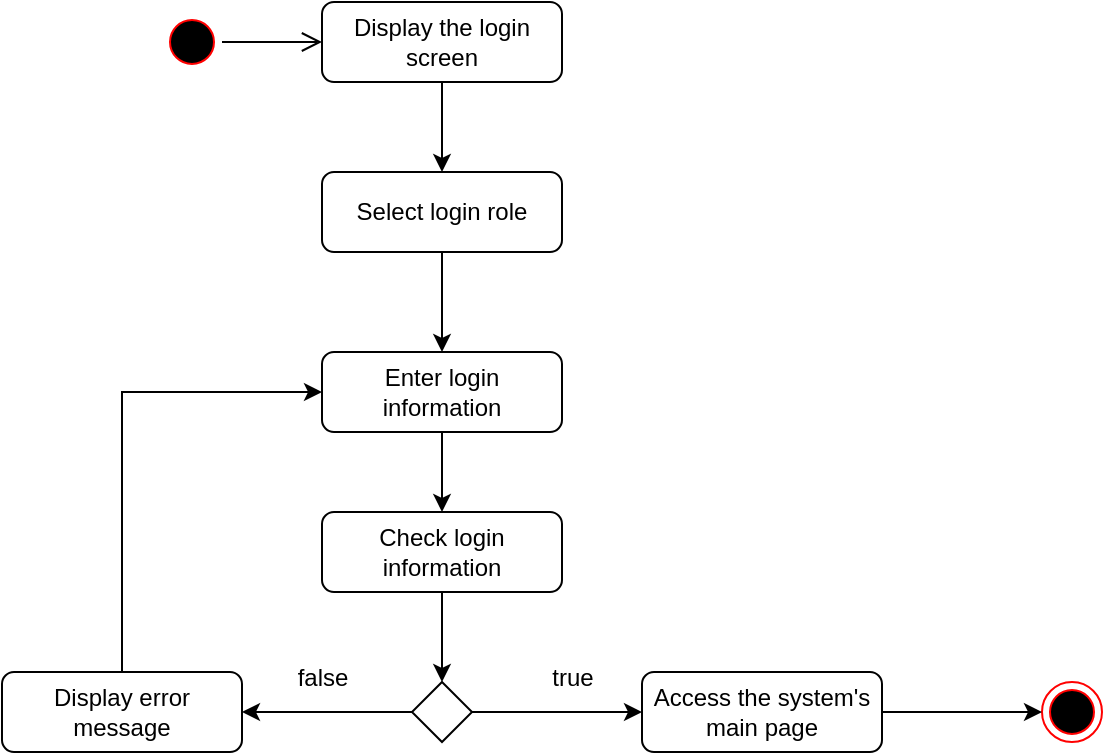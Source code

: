 <mxfile version="24.2.5" type="github">
  <diagram name="Login " id="z78F4MqMe-D0VHbAnxpD">
    <mxGraphModel dx="1050" dy="522" grid="1" gridSize="10" guides="1" tooltips="1" connect="1" arrows="1" fold="1" page="1" pageScale="1" pageWidth="827" pageHeight="1169" math="0" shadow="0">
      <root>
        <mxCell id="0" />
        <mxCell id="1" parent="0" />
        <mxCell id="faLAyq8RchsOXLLk2-nm-1" value="" style="ellipse;html=1;shape=startState;fillColor=#000000;strokeColor=#ff0000;" vertex="1" parent="1">
          <mxGeometry x="120" y="80" width="30" height="30" as="geometry" />
        </mxCell>
        <mxCell id="faLAyq8RchsOXLLk2-nm-2" value="" style="edgeStyle=orthogonalEdgeStyle;html=1;verticalAlign=bottom;endArrow=open;endSize=8;strokeColor=#000000;rounded=0;" edge="1" source="faLAyq8RchsOXLLk2-nm-1" parent="1">
          <mxGeometry relative="1" as="geometry">
            <mxPoint x="200" y="95" as="targetPoint" />
          </mxGeometry>
        </mxCell>
        <mxCell id="faLAyq8RchsOXLLk2-nm-3" value="Display the login screen" style="rounded=1;whiteSpace=wrap;html=1;" vertex="1" parent="1">
          <mxGeometry x="200" y="75" width="120" height="40" as="geometry" />
        </mxCell>
        <mxCell id="faLAyq8RchsOXLLk2-nm-4" value="Select login role" style="rounded=1;whiteSpace=wrap;html=1;" vertex="1" parent="1">
          <mxGeometry x="200" y="160" width="120" height="40" as="geometry" />
        </mxCell>
        <mxCell id="faLAyq8RchsOXLLk2-nm-5" value="" style="endArrow=classic;html=1;rounded=0;exitX=0.5;exitY=1;exitDx=0;exitDy=0;entryX=0.5;entryY=0;entryDx=0;entryDy=0;" edge="1" parent="1" source="faLAyq8RchsOXLLk2-nm-3" target="faLAyq8RchsOXLLk2-nm-4">
          <mxGeometry width="50" height="50" relative="1" as="geometry">
            <mxPoint x="90" y="230" as="sourcePoint" />
            <mxPoint x="140" y="180" as="targetPoint" />
          </mxGeometry>
        </mxCell>
        <mxCell id="faLAyq8RchsOXLLk2-nm-6" value="Enter login information" style="rounded=1;whiteSpace=wrap;html=1;" vertex="1" parent="1">
          <mxGeometry x="200" y="250" width="120" height="40" as="geometry" />
        </mxCell>
        <mxCell id="faLAyq8RchsOXLLk2-nm-7" value="" style="endArrow=classic;html=1;rounded=0;exitX=0.5;exitY=1;exitDx=0;exitDy=0;" edge="1" parent="1" source="faLAyq8RchsOXLLk2-nm-4" target="faLAyq8RchsOXLLk2-nm-6">
          <mxGeometry width="50" height="50" relative="1" as="geometry">
            <mxPoint x="60" y="280" as="sourcePoint" />
            <mxPoint x="110" y="230" as="targetPoint" />
          </mxGeometry>
        </mxCell>
        <mxCell id="faLAyq8RchsOXLLk2-nm-8" value="" style="rhombus;whiteSpace=wrap;html=1;" vertex="1" parent="1">
          <mxGeometry x="245" y="415" width="30" height="30" as="geometry" />
        </mxCell>
        <mxCell id="faLAyq8RchsOXLLk2-nm-9" value="" style="endArrow=classic;html=1;rounded=0;exitX=0.5;exitY=1;exitDx=0;exitDy=0;entryX=0.5;entryY=0;entryDx=0;entryDy=0;" edge="1" parent="1" source="faLAyq8RchsOXLLk2-nm-6" target="faLAyq8RchsOXLLk2-nm-14">
          <mxGeometry width="50" height="50" relative="1" as="geometry">
            <mxPoint x="120" y="370" as="sourcePoint" />
            <mxPoint x="290" y="320" as="targetPoint" />
          </mxGeometry>
        </mxCell>
        <mxCell id="faLAyq8RchsOXLLk2-nm-10" value="Display error message" style="rounded=1;whiteSpace=wrap;html=1;" vertex="1" parent="1">
          <mxGeometry x="40" y="410" width="120" height="40" as="geometry" />
        </mxCell>
        <mxCell id="faLAyq8RchsOXLLk2-nm-12" value="" style="endArrow=classic;html=1;rounded=0;exitX=0;exitY=0.5;exitDx=0;exitDy=0;entryX=1;entryY=0.5;entryDx=0;entryDy=0;" edge="1" parent="1" source="faLAyq8RchsOXLLk2-nm-8" target="faLAyq8RchsOXLLk2-nm-10">
          <mxGeometry width="50" height="50" relative="1" as="geometry">
            <mxPoint x="185" y="390" as="sourcePoint" />
            <mxPoint x="160" y="445" as="targetPoint" />
          </mxGeometry>
        </mxCell>
        <mxCell id="faLAyq8RchsOXLLk2-nm-14" value="Check login information" style="rounded=1;whiteSpace=wrap;html=1;" vertex="1" parent="1">
          <mxGeometry x="200" y="330" width="120" height="40" as="geometry" />
        </mxCell>
        <mxCell id="faLAyq8RchsOXLLk2-nm-15" value="" style="endArrow=classic;html=1;rounded=0;exitX=0.5;exitY=1;exitDx=0;exitDy=0;entryX=0.5;entryY=0;entryDx=0;entryDy=0;" edge="1" parent="1" source="faLAyq8RchsOXLLk2-nm-14" target="faLAyq8RchsOXLLk2-nm-8">
          <mxGeometry width="50" height="50" relative="1" as="geometry">
            <mxPoint x="110" y="310" as="sourcePoint" />
            <mxPoint x="160" y="260" as="targetPoint" />
          </mxGeometry>
        </mxCell>
        <mxCell id="faLAyq8RchsOXLLk2-nm-17" value="false" style="text;html=1;align=center;verticalAlign=middle;resizable=0;points=[];autosize=1;strokeColor=none;fillColor=none;" vertex="1" parent="1">
          <mxGeometry x="175" y="398" width="50" height="30" as="geometry" />
        </mxCell>
        <mxCell id="faLAyq8RchsOXLLk2-nm-18" value="" style="endArrow=classic;html=1;rounded=0;exitX=0.5;exitY=0;exitDx=0;exitDy=0;entryX=0;entryY=0.5;entryDx=0;entryDy=0;" edge="1" parent="1" source="faLAyq8RchsOXLLk2-nm-10" target="faLAyq8RchsOXLLk2-nm-6">
          <mxGeometry width="50" height="50" relative="1" as="geometry">
            <mxPoint x="10" y="380" as="sourcePoint" />
            <mxPoint x="60" y="330" as="targetPoint" />
            <Array as="points">
              <mxPoint x="100" y="270" />
            </Array>
          </mxGeometry>
        </mxCell>
        <mxCell id="faLAyq8RchsOXLLk2-nm-20" value="Access the system&#39;s main page" style="rounded=1;whiteSpace=wrap;html=1;" vertex="1" parent="1">
          <mxGeometry x="360" y="410" width="120" height="40" as="geometry" />
        </mxCell>
        <mxCell id="faLAyq8RchsOXLLk2-nm-21" value="" style="endArrow=classic;html=1;rounded=0;exitX=1;exitY=0.5;exitDx=0;exitDy=0;entryX=0;entryY=0.5;entryDx=0;entryDy=0;" edge="1" parent="1" source="faLAyq8RchsOXLLk2-nm-8" target="faLAyq8RchsOXLLk2-nm-20">
          <mxGeometry width="50" height="50" relative="1" as="geometry">
            <mxPoint x="40" y="400" as="sourcePoint" />
            <mxPoint x="90" y="350" as="targetPoint" />
          </mxGeometry>
        </mxCell>
        <mxCell id="faLAyq8RchsOXLLk2-nm-22" value="true" style="text;html=1;align=center;verticalAlign=middle;resizable=0;points=[];autosize=1;strokeColor=none;fillColor=none;" vertex="1" parent="1">
          <mxGeometry x="305" y="398" width="40" height="30" as="geometry" />
        </mxCell>
        <mxCell id="faLAyq8RchsOXLLk2-nm-23" value="" style="ellipse;html=1;shape=endState;fillColor=#000000;strokeColor=#ff0000;" vertex="1" parent="1">
          <mxGeometry x="560" y="415" width="30" height="30" as="geometry" />
        </mxCell>
        <mxCell id="faLAyq8RchsOXLLk2-nm-24" value="" style="endArrow=classic;html=1;rounded=0;exitX=1;exitY=0.5;exitDx=0;exitDy=0;entryX=0;entryY=0.5;entryDx=0;entryDy=0;" edge="1" parent="1" source="faLAyq8RchsOXLLk2-nm-20" target="faLAyq8RchsOXLLk2-nm-23">
          <mxGeometry width="50" height="50" relative="1" as="geometry">
            <mxPoint x="570" y="350" as="sourcePoint" />
            <mxPoint x="620" y="300" as="targetPoint" />
          </mxGeometry>
        </mxCell>
      </root>
    </mxGraphModel>
  </diagram>
</mxfile>
